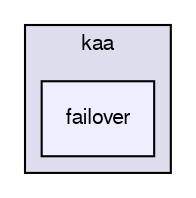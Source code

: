 digraph "/var/lib/jenkins/workspace/kaa_stable/client/client-multi/client-cpp/kaa/failover" {
  bgcolor=transparent;
  compound=true
  node [ fontsize="10", fontname="FreeSans"];
  edge [ labelfontsize="10", labelfontname="FreeSans"];
  subgraph clusterdir_83f90e4da98ad448748a0c1293854263 {
    graph [ bgcolor="#ddddee", pencolor="black", label="kaa" fontname="FreeSans", fontsize="10", URL="dir_83f90e4da98ad448748a0c1293854263.html"]
  dir_b64824f2cc76cb71aef59814b058e51a [shape=box, label="failover", style="filled", fillcolor="#eeeeff", pencolor="black", URL="dir_b64824f2cc76cb71aef59814b058e51a.html"];
  }
}
